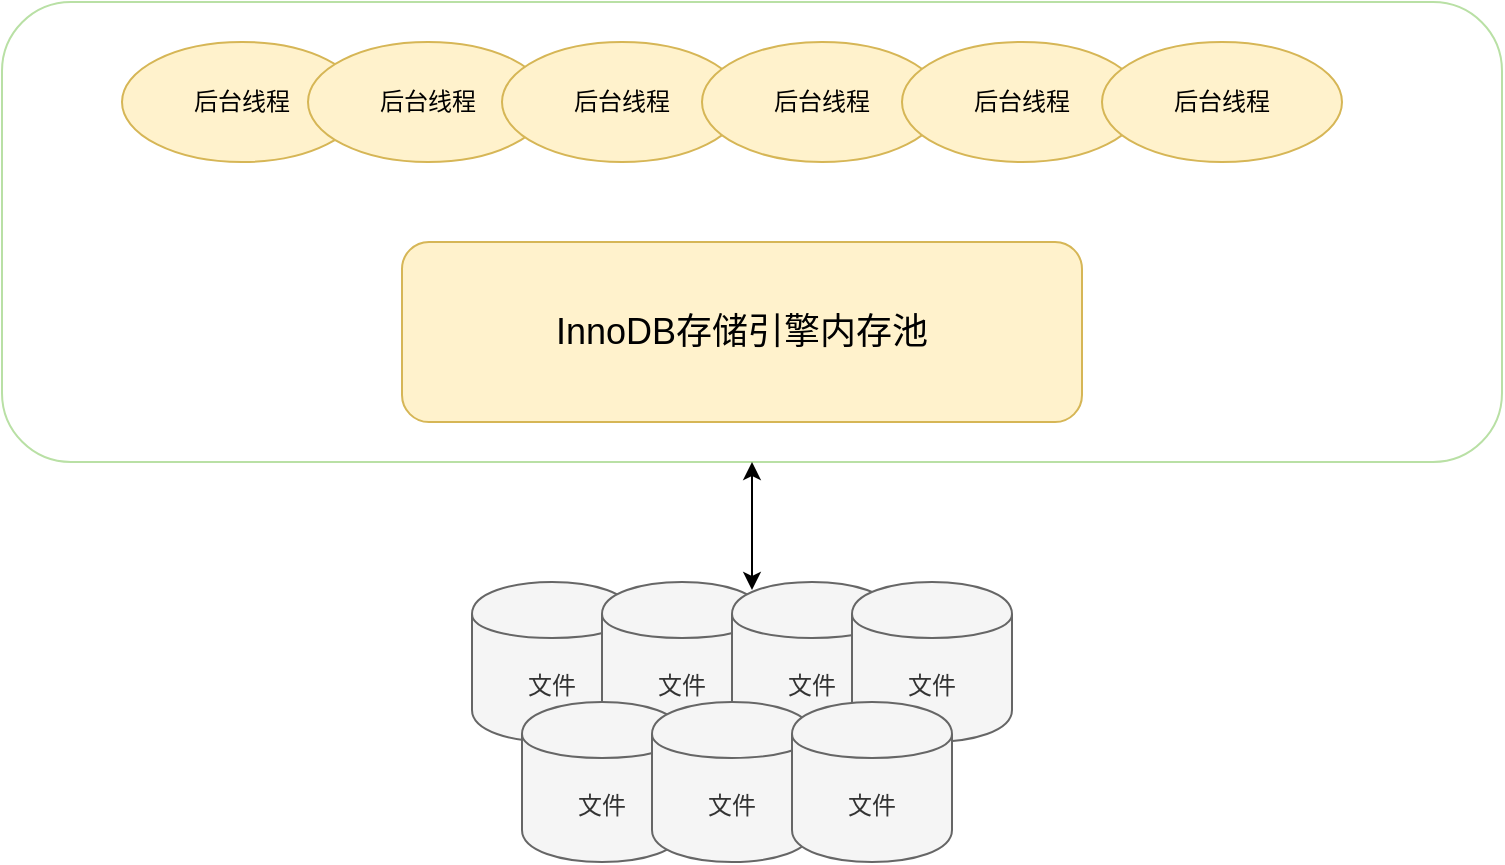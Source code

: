 <mxfile version="12.2.6" type="github" pages="1"><diagram id="ZSt8pLML1LVMl0i3oBke" name="Page-1"><mxGraphModel dx="1422" dy="723" grid="1" gridSize="10" guides="1" tooltips="1" connect="1" arrows="1" fold="1" page="1" pageScale="1" pageWidth="827" pageHeight="1169" math="0" shadow="0"><root><mxCell id="0"/><mxCell id="1" parent="0"/><mxCell id="htvgTIhkPjjCu4g7ekm1-1" value="" style="rounded=1;whiteSpace=wrap;html=1;strokeColor=#B9E0A5;" vertex="1" parent="1"><mxGeometry x="20" y="20" width="750" height="230" as="geometry"/></mxCell><mxCell id="htvgTIhkPjjCu4g7ekm1-2" value="后台线程" style="ellipse;whiteSpace=wrap;html=1;fillColor=#fff2cc;strokeColor=#d6b656;" vertex="1" parent="1"><mxGeometry x="80" y="40" width="120" height="60" as="geometry"/></mxCell><mxCell id="htvgTIhkPjjCu4g7ekm1-3" value="后台线程" style="ellipse;whiteSpace=wrap;html=1;fillColor=#fff2cc;strokeColor=#d6b656;" vertex="1" parent="1"><mxGeometry x="173" y="40" width="120" height="60" as="geometry"/></mxCell><mxCell id="htvgTIhkPjjCu4g7ekm1-4" value="后台线程" style="ellipse;whiteSpace=wrap;html=1;fillColor=#fff2cc;strokeColor=#d6b656;" vertex="1" parent="1"><mxGeometry x="270" y="40" width="120" height="60" as="geometry"/></mxCell><mxCell id="htvgTIhkPjjCu4g7ekm1-5" value="后台线程" style="ellipse;whiteSpace=wrap;html=1;fillColor=#fff2cc;strokeColor=#d6b656;" vertex="1" parent="1"><mxGeometry x="370" y="40" width="120" height="60" as="geometry"/></mxCell><mxCell id="htvgTIhkPjjCu4g7ekm1-6" value="后台线程" style="ellipse;whiteSpace=wrap;html=1;fillColor=#fff2cc;strokeColor=#d6b656;" vertex="1" parent="1"><mxGeometry x="470" y="40" width="120" height="60" as="geometry"/></mxCell><mxCell id="htvgTIhkPjjCu4g7ekm1-7" value="后台线程" style="ellipse;whiteSpace=wrap;html=1;fillColor=#fff2cc;strokeColor=#d6b656;" vertex="1" parent="1"><mxGeometry x="570" y="40" width="120" height="60" as="geometry"/></mxCell><mxCell id="htvgTIhkPjjCu4g7ekm1-8" value="&lt;font style=&quot;font-size: 18px&quot;&gt;InnoDB存储引擎内存池&lt;/font&gt;" style="rounded=1;whiteSpace=wrap;html=1;fillColor=#fff2cc;strokeColor=#d6b656;" vertex="1" parent="1"><mxGeometry x="220" y="140" width="340" height="90" as="geometry"/></mxCell><mxCell id="htvgTIhkPjjCu4g7ekm1-9" value="文件" style="shape=cylinder;whiteSpace=wrap;html=1;boundedLbl=1;backgroundOutline=1;fillColor=#f5f5f5;strokeColor=#666666;fontColor=#333333;" vertex="1" parent="1"><mxGeometry x="255" y="310" width="80" height="80" as="geometry"/></mxCell><mxCell id="htvgTIhkPjjCu4g7ekm1-10" value="文件" style="shape=cylinder;whiteSpace=wrap;html=1;boundedLbl=1;backgroundOutline=1;fillColor=#f5f5f5;strokeColor=#666666;fontColor=#333333;" vertex="1" parent="1"><mxGeometry x="320" y="310" width="80" height="80" as="geometry"/></mxCell><mxCell id="htvgTIhkPjjCu4g7ekm1-11" value="文件" style="shape=cylinder;whiteSpace=wrap;html=1;boundedLbl=1;backgroundOutline=1;fillColor=#f5f5f5;strokeColor=#666666;fontColor=#333333;" vertex="1" parent="1"><mxGeometry x="280" y="370" width="80" height="80" as="geometry"/></mxCell><mxCell id="htvgTIhkPjjCu4g7ekm1-12" value="文件" style="shape=cylinder;whiteSpace=wrap;html=1;boundedLbl=1;backgroundOutline=1;fillColor=#f5f5f5;strokeColor=#666666;fontColor=#333333;" vertex="1" parent="1"><mxGeometry x="385" y="310" width="80" height="80" as="geometry"/></mxCell><mxCell id="htvgTIhkPjjCu4g7ekm1-13" value="文件" style="shape=cylinder;whiteSpace=wrap;html=1;boundedLbl=1;backgroundOutline=1;fillColor=#f5f5f5;strokeColor=#666666;fontColor=#333333;" vertex="1" parent="1"><mxGeometry x="445" y="310" width="80" height="80" as="geometry"/></mxCell><mxCell id="htvgTIhkPjjCu4g7ekm1-14" value="文件" style="shape=cylinder;whiteSpace=wrap;html=1;boundedLbl=1;backgroundOutline=1;fillColor=#f5f5f5;strokeColor=#666666;fontColor=#333333;" vertex="1" parent="1"><mxGeometry x="345" y="370" width="80" height="80" as="geometry"/></mxCell><mxCell id="htvgTIhkPjjCu4g7ekm1-16" value="文件" style="shape=cylinder;whiteSpace=wrap;html=1;boundedLbl=1;backgroundOutline=1;fillColor=#f5f5f5;strokeColor=#666666;fontColor=#333333;" vertex="1" parent="1"><mxGeometry x="415" y="370" width="80" height="80" as="geometry"/></mxCell><mxCell id="htvgTIhkPjjCu4g7ekm1-17" value="" style="endArrow=classic;startArrow=classic;html=1;entryX=0.5;entryY=1;entryDx=0;entryDy=0;" edge="1" parent="1" target="htvgTIhkPjjCu4g7ekm1-1"><mxGeometry width="50" height="50" relative="1" as="geometry"><mxPoint x="395" y="314" as="sourcePoint"/><mxPoint x="70" y="450" as="targetPoint"/></mxGeometry></mxCell></root></mxGraphModel></diagram></mxfile>